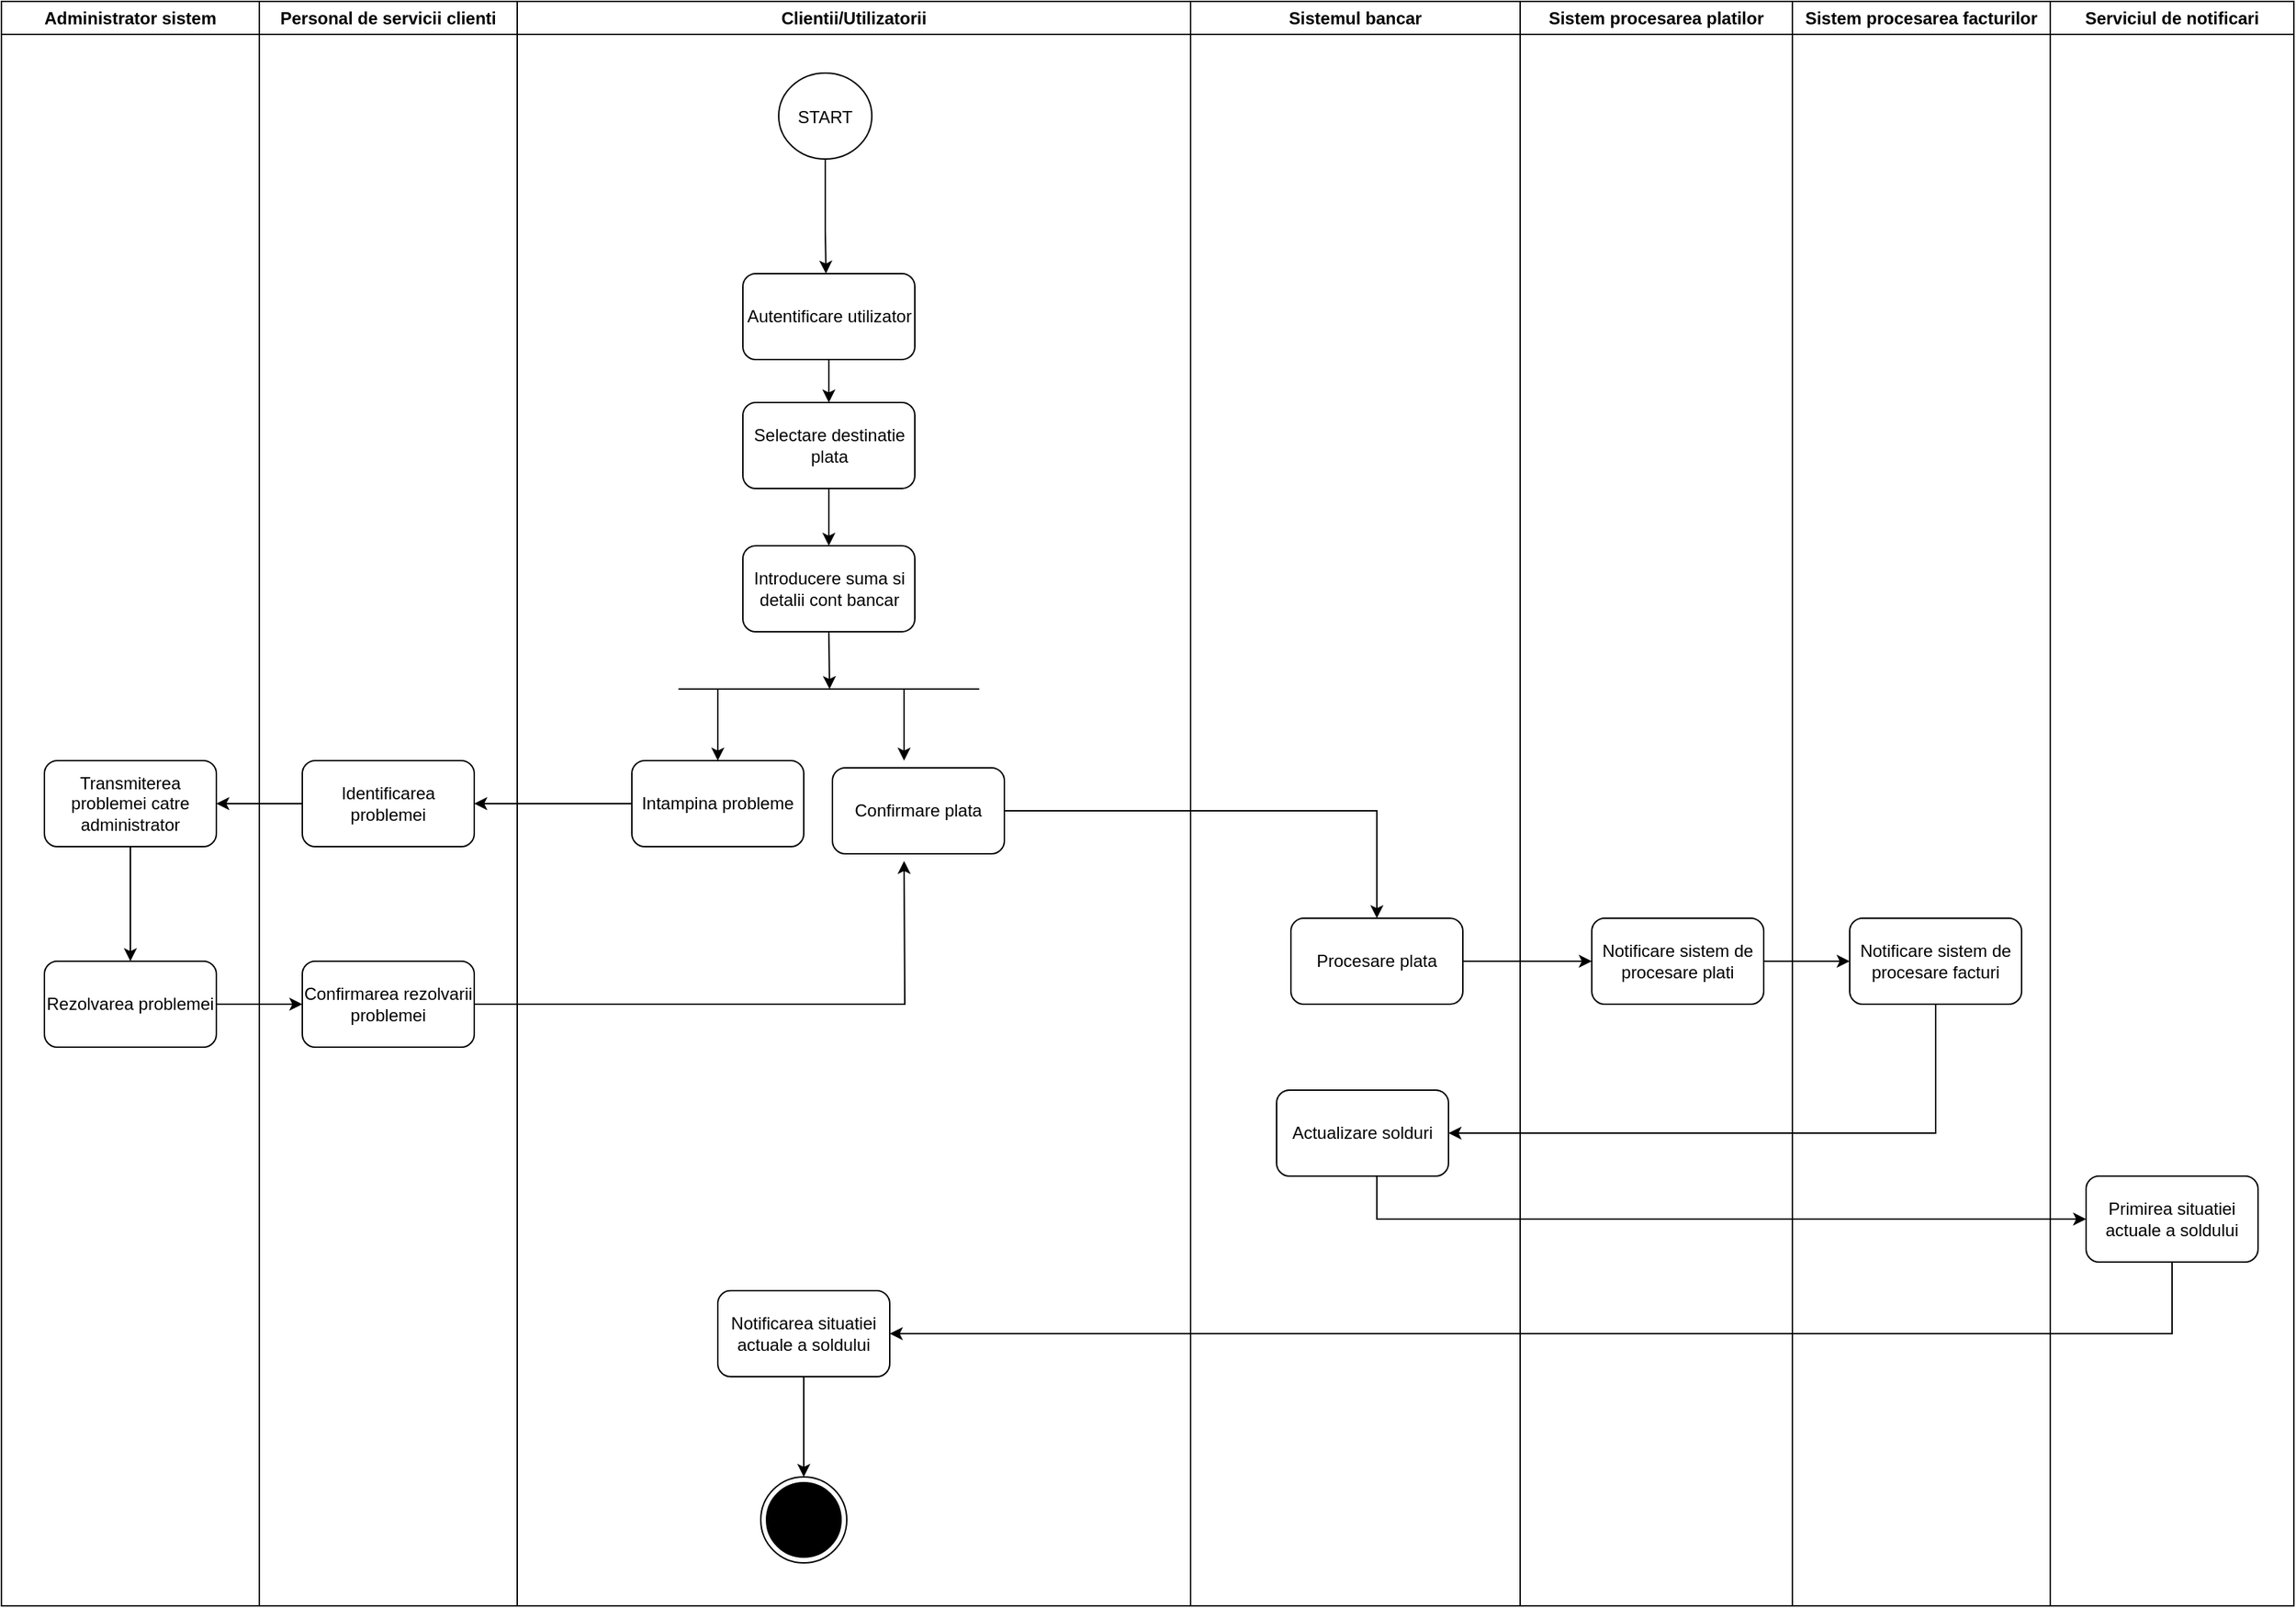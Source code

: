 <mxfile version="24.4.0" type="device">
  <diagram name="Page-1" id="GQXHtV__Kz42rYzoaJ_4">
    <mxGraphModel dx="2345" dy="614" grid="1" gridSize="10" guides="1" tooltips="1" connect="1" arrows="1" fold="1" page="1" pageScale="1" pageWidth="827" pageHeight="1169" math="0" shadow="0">
      <root>
        <mxCell id="0" />
        <mxCell id="1" parent="0" />
        <mxCell id="VEcLMsZylADz1bwRelsK-58" value="Sistemul bancar" style="swimlane;whiteSpace=wrap;html=1;" parent="1" vertex="1">
          <mxGeometry x="10" width="230" height="1120" as="geometry" />
        </mxCell>
        <mxCell id="VEcLMsZylADz1bwRelsK-94" value="Procesare plata" style="rounded=1;whiteSpace=wrap;html=1;" parent="VEcLMsZylADz1bwRelsK-58" vertex="1">
          <mxGeometry x="70" y="640" width="120" height="60" as="geometry" />
        </mxCell>
        <mxCell id="VEcLMsZylADz1bwRelsK-102" value="Actualizare solduri" style="rounded=1;whiteSpace=wrap;html=1;" parent="VEcLMsZylADz1bwRelsK-58" vertex="1">
          <mxGeometry x="60" y="760" width="120" height="60" as="geometry" />
        </mxCell>
        <mxCell id="VEcLMsZylADz1bwRelsK-59" value="Clientii/Utilizatorii" style="swimlane;whiteSpace=wrap;html=1;" parent="1" vertex="1">
          <mxGeometry x="-460" width="470" height="1120" as="geometry" />
        </mxCell>
        <mxCell id="VEcLMsZylADz1bwRelsK-83" value="" style="endArrow=classic;html=1;rounded=0;exitX=0.5;exitY=1;exitDx=0;exitDy=0;" parent="VEcLMsZylADz1bwRelsK-59" source="VEcLMsZylADz1bwRelsK-71" edge="1">
          <mxGeometry width="50" height="50" relative="1" as="geometry">
            <mxPoint x="45" y="620" as="sourcePoint" />
            <mxPoint x="218" y="480" as="targetPoint" />
          </mxGeometry>
        </mxCell>
        <mxCell id="VEcLMsZylADz1bwRelsK-87" value="" style="endArrow=classic;html=1;rounded=0;" parent="VEcLMsZylADz1bwRelsK-59" edge="1">
          <mxGeometry width="50" height="50" relative="1" as="geometry">
            <mxPoint x="270" y="480" as="sourcePoint" />
            <mxPoint x="270" y="530" as="targetPoint" />
          </mxGeometry>
        </mxCell>
        <mxCell id="VEcLMsZylADz1bwRelsK-88" value="Confirmare plata" style="rounded=1;whiteSpace=wrap;html=1;" parent="VEcLMsZylADz1bwRelsK-59" vertex="1">
          <mxGeometry x="220" y="535" width="120" height="60" as="geometry" />
        </mxCell>
        <mxCell id="VEcLMsZylADz1bwRelsK-92" value="" style="endArrow=classic;html=1;rounded=0;" parent="VEcLMsZylADz1bwRelsK-59" edge="1">
          <mxGeometry width="50" height="50" relative="1" as="geometry">
            <mxPoint x="140" y="480" as="sourcePoint" />
            <mxPoint x="140" y="530" as="targetPoint" />
          </mxGeometry>
        </mxCell>
        <mxCell id="p1BomepDAXwu22JXmfnB-8" value="" style="group" vertex="1" connectable="0" parent="VEcLMsZylADz1bwRelsK-59">
          <mxGeometry x="20" y="50" width="460" height="930" as="geometry" />
        </mxCell>
        <mxCell id="p1BomepDAXwu22JXmfnB-7" value="" style="group" vertex="1" connectable="0" parent="p1BomepDAXwu22JXmfnB-8">
          <mxGeometry width="460" height="830" as="geometry" />
        </mxCell>
        <mxCell id="p1BomepDAXwu22JXmfnB-6" value="" style="group" vertex="1" connectable="0" parent="p1BomepDAXwu22JXmfnB-7">
          <mxGeometry width="460" height="640" as="geometry" />
        </mxCell>
        <mxCell id="VEcLMsZylADz1bwRelsK-93" value="Intampina probleme" style="rounded=1;whiteSpace=wrap;html=1;" parent="p1BomepDAXwu22JXmfnB-6" vertex="1">
          <mxGeometry x="60" y="480" width="120" height="60" as="geometry" />
        </mxCell>
        <mxCell id="p1BomepDAXwu22JXmfnB-5" value="" style="group" vertex="1" connectable="0" parent="p1BomepDAXwu22JXmfnB-6">
          <mxGeometry x="27.5" width="230" height="470" as="geometry" />
        </mxCell>
        <mxCell id="VEcLMsZylADz1bwRelsK-71" value="Introducere suma si detalii cont bancar" style="rounded=1;whiteSpace=wrap;html=1;" parent="p1BomepDAXwu22JXmfnB-5" vertex="1">
          <mxGeometry x="110" y="330" width="120" height="60" as="geometry" />
        </mxCell>
        <mxCell id="p1BomepDAXwu22JXmfnB-4" value="" style="group" vertex="1" connectable="0" parent="p1BomepDAXwu22JXmfnB-5">
          <mxGeometry width="230" height="330" as="geometry" />
        </mxCell>
        <mxCell id="p1BomepDAXwu22JXmfnB-3" value="" style="group" vertex="1" connectable="0" parent="p1BomepDAXwu22JXmfnB-4">
          <mxGeometry x="110" width="120" height="200" as="geometry" />
        </mxCell>
        <mxCell id="p1BomepDAXwu22JXmfnB-2" value="" style="group" vertex="1" connectable="0" parent="p1BomepDAXwu22JXmfnB-3">
          <mxGeometry width="120" height="200" as="geometry" />
        </mxCell>
        <mxCell id="VEcLMsZylADz1bwRelsK-66" value="START" style="ellipse;" parent="p1BomepDAXwu22JXmfnB-2" vertex="1">
          <mxGeometry x="25" width="65" height="60" as="geometry" />
        </mxCell>
        <mxCell id="p1BomepDAXwu22JXmfnB-1" value="" style="group" vertex="1" connectable="0" parent="p1BomepDAXwu22JXmfnB-2">
          <mxGeometry y="140" width="120" height="60" as="geometry" />
        </mxCell>
        <mxCell id="VEcLMsZylADz1bwRelsK-67" value="Autentificare utilizator" style="rounded=1;whiteSpace=wrap;html=1;" parent="p1BomepDAXwu22JXmfnB-1" vertex="1">
          <mxGeometry width="120" height="60" as="geometry" />
        </mxCell>
        <mxCell id="VEcLMsZylADz1bwRelsK-68" value="" style="edgeStyle=orthogonalEdgeStyle;rounded=0;orthogonalLoop=1;jettySize=auto;html=1;" parent="p1BomepDAXwu22JXmfnB-2" source="VEcLMsZylADz1bwRelsK-66" target="VEcLMsZylADz1bwRelsK-67" edge="1">
          <mxGeometry relative="1" as="geometry">
            <Array as="points">
              <mxPoint x="58" y="110" />
              <mxPoint x="58" y="110" />
            </Array>
          </mxGeometry>
        </mxCell>
        <mxCell id="VEcLMsZylADz1bwRelsK-69" value="Selectare destinatie plata" style="rounded=1;whiteSpace=wrap;html=1;" parent="p1BomepDAXwu22JXmfnB-4" vertex="1">
          <mxGeometry x="110" y="230" width="120" height="60" as="geometry" />
        </mxCell>
        <mxCell id="VEcLMsZylADz1bwRelsK-70" value="" style="edgeStyle=orthogonalEdgeStyle;rounded=0;orthogonalLoop=1;jettySize=auto;html=1;" parent="p1BomepDAXwu22JXmfnB-4" source="VEcLMsZylADz1bwRelsK-67" target="VEcLMsZylADz1bwRelsK-69" edge="1">
          <mxGeometry relative="1" as="geometry" />
        </mxCell>
        <mxCell id="VEcLMsZylADz1bwRelsK-72" value="" style="edgeStyle=orthogonalEdgeStyle;rounded=0;orthogonalLoop=1;jettySize=auto;html=1;" parent="p1BomepDAXwu22JXmfnB-5" source="VEcLMsZylADz1bwRelsK-69" target="VEcLMsZylADz1bwRelsK-71" edge="1">
          <mxGeometry relative="1" as="geometry" />
        </mxCell>
        <mxCell id="VEcLMsZylADz1bwRelsK-86" value="" style="endArrow=none;html=1;rounded=0;" parent="p1BomepDAXwu22JXmfnB-5" edge="1">
          <mxGeometry width="50" height="50" relative="1" as="geometry">
            <mxPoint x="65" y="430" as="sourcePoint" />
            <mxPoint x="275" y="430" as="targetPoint" />
          </mxGeometry>
        </mxCell>
        <mxCell id="VEcLMsZylADz1bwRelsK-118" value="Notificarea situatiei actuale a soldului" style="rounded=1;whiteSpace=wrap;html=1;" parent="p1BomepDAXwu22JXmfnB-8" vertex="1">
          <mxGeometry x="120" y="850" width="120" height="60" as="geometry" />
        </mxCell>
        <mxCell id="VEcLMsZylADz1bwRelsK-121" value="" style="ellipse;html=1;shape=endState;fillColor=strokeColor;" parent="VEcLMsZylADz1bwRelsK-59" vertex="1">
          <mxGeometry x="170" y="1030" width="60" height="60" as="geometry" />
        </mxCell>
        <mxCell id="VEcLMsZylADz1bwRelsK-123" value="" style="edgeStyle=orthogonalEdgeStyle;rounded=0;orthogonalLoop=1;jettySize=auto;html=1;" parent="VEcLMsZylADz1bwRelsK-59" source="VEcLMsZylADz1bwRelsK-118" target="VEcLMsZylADz1bwRelsK-121" edge="1">
          <mxGeometry relative="1" as="geometry">
            <Array as="points">
              <mxPoint x="200.5" y="915" />
              <mxPoint x="200.5" y="915" />
            </Array>
          </mxGeometry>
        </mxCell>
        <mxCell id="VEcLMsZylADz1bwRelsK-63" value="Sistem procesarea platilor" style="swimlane;whiteSpace=wrap;html=1;" parent="1" vertex="1">
          <mxGeometry x="240" width="190" height="1120" as="geometry" />
        </mxCell>
        <mxCell id="VEcLMsZylADz1bwRelsK-98" value="Notificare sistem de procesare plati" style="rounded=1;whiteSpace=wrap;html=1;" parent="VEcLMsZylADz1bwRelsK-63" vertex="1">
          <mxGeometry x="50" y="640" width="120" height="60" as="geometry" />
        </mxCell>
        <mxCell id="VEcLMsZylADz1bwRelsK-62" value="Personal de servicii clienti" style="swimlane;whiteSpace=wrap;html=1;" parent="1" vertex="1">
          <mxGeometry x="-640" width="180" height="1120" as="geometry" />
        </mxCell>
        <mxCell id="p1BomepDAXwu22JXmfnB-11" value="Identificarea problemei" style="rounded=1;whiteSpace=wrap;html=1;" vertex="1" parent="VEcLMsZylADz1bwRelsK-62">
          <mxGeometry x="30" y="530" width="120" height="60" as="geometry" />
        </mxCell>
        <mxCell id="p1BomepDAXwu22JXmfnB-19" value="Confirmarea rezolvarii problemei" style="rounded=1;whiteSpace=wrap;html=1;" vertex="1" parent="VEcLMsZylADz1bwRelsK-62">
          <mxGeometry x="30" y="670" width="120" height="60" as="geometry" />
        </mxCell>
        <mxCell id="VEcLMsZylADz1bwRelsK-65" value="Serviciul de notificari" style="swimlane;whiteSpace=wrap;html=1;" parent="1" vertex="1">
          <mxGeometry x="610" width="170" height="1120" as="geometry" />
        </mxCell>
        <mxCell id="VEcLMsZylADz1bwRelsK-116" value="Primirea situatiei actuale a soldului" style="rounded=1;whiteSpace=wrap;html=1;" parent="VEcLMsZylADz1bwRelsK-65" vertex="1">
          <mxGeometry x="25" y="820" width="120" height="60" as="geometry" />
        </mxCell>
        <mxCell id="VEcLMsZylADz1bwRelsK-82" value="Administrator sistem" style="swimlane;whiteSpace=wrap;html=1;" parent="1" vertex="1">
          <mxGeometry x="-820" width="180" height="1120" as="geometry" />
        </mxCell>
        <mxCell id="p1BomepDAXwu22JXmfnB-17" value="Rezolvarea problemei" style="rounded=1;whiteSpace=wrap;html=1;" vertex="1" parent="VEcLMsZylADz1bwRelsK-82">
          <mxGeometry x="30" y="670" width="120" height="60" as="geometry" />
        </mxCell>
        <mxCell id="p1BomepDAXwu22JXmfnB-15" value="Transmiterea problemei catre administrator" style="rounded=1;whiteSpace=wrap;html=1;" vertex="1" parent="VEcLMsZylADz1bwRelsK-82">
          <mxGeometry x="30" y="530" width="120" height="60" as="geometry" />
        </mxCell>
        <mxCell id="p1BomepDAXwu22JXmfnB-18" value="" style="edgeStyle=orthogonalEdgeStyle;rounded=0;orthogonalLoop=1;jettySize=auto;html=1;" edge="1" parent="VEcLMsZylADz1bwRelsK-82" source="p1BomepDAXwu22JXmfnB-15" target="p1BomepDAXwu22JXmfnB-17">
          <mxGeometry relative="1" as="geometry" />
        </mxCell>
        <mxCell id="VEcLMsZylADz1bwRelsK-95" value="" style="edgeStyle=orthogonalEdgeStyle;rounded=0;orthogonalLoop=1;jettySize=auto;html=1;" parent="1" source="VEcLMsZylADz1bwRelsK-88" target="VEcLMsZylADz1bwRelsK-94" edge="1">
          <mxGeometry relative="1" as="geometry" />
        </mxCell>
        <mxCell id="VEcLMsZylADz1bwRelsK-64" value="Sistem procesarea facturilor" style="swimlane;whiteSpace=wrap;html=1;" parent="1" vertex="1">
          <mxGeometry x="430" width="180" height="1120" as="geometry" />
        </mxCell>
        <mxCell id="VEcLMsZylADz1bwRelsK-100" value="Notificare sistem de procesare facturi" style="rounded=1;whiteSpace=wrap;html=1;" parent="VEcLMsZylADz1bwRelsK-64" vertex="1">
          <mxGeometry x="40" y="640" width="120" height="60" as="geometry" />
        </mxCell>
        <mxCell id="VEcLMsZylADz1bwRelsK-99" value="" style="edgeStyle=orthogonalEdgeStyle;rounded=0;orthogonalLoop=1;jettySize=auto;html=1;" parent="1" source="VEcLMsZylADz1bwRelsK-94" target="VEcLMsZylADz1bwRelsK-98" edge="1">
          <mxGeometry relative="1" as="geometry" />
        </mxCell>
        <mxCell id="VEcLMsZylADz1bwRelsK-101" value="" style="edgeStyle=orthogonalEdgeStyle;rounded=0;orthogonalLoop=1;jettySize=auto;html=1;" parent="1" source="VEcLMsZylADz1bwRelsK-98" target="VEcLMsZylADz1bwRelsK-100" edge="1">
          <mxGeometry relative="1" as="geometry" />
        </mxCell>
        <mxCell id="VEcLMsZylADz1bwRelsK-103" value="" style="edgeStyle=orthogonalEdgeStyle;rounded=0;orthogonalLoop=1;jettySize=auto;html=1;" parent="1" source="VEcLMsZylADz1bwRelsK-100" target="VEcLMsZylADz1bwRelsK-102" edge="1">
          <mxGeometry relative="1" as="geometry">
            <Array as="points">
              <mxPoint x="530" y="790" />
            </Array>
          </mxGeometry>
        </mxCell>
        <mxCell id="VEcLMsZylADz1bwRelsK-117" value="" style="edgeStyle=orthogonalEdgeStyle;rounded=0;orthogonalLoop=1;jettySize=auto;html=1;" parent="1" source="VEcLMsZylADz1bwRelsK-102" target="VEcLMsZylADz1bwRelsK-116" edge="1">
          <mxGeometry relative="1" as="geometry">
            <Array as="points">
              <mxPoint x="140" y="850" />
            </Array>
          </mxGeometry>
        </mxCell>
        <mxCell id="VEcLMsZylADz1bwRelsK-119" value="" style="edgeStyle=orthogonalEdgeStyle;rounded=0;orthogonalLoop=1;jettySize=auto;html=1;" parent="1" source="VEcLMsZylADz1bwRelsK-116" target="VEcLMsZylADz1bwRelsK-118" edge="1">
          <mxGeometry relative="1" as="geometry">
            <Array as="points">
              <mxPoint x="695" y="930" />
              <mxPoint x="-260" y="930" />
            </Array>
          </mxGeometry>
        </mxCell>
        <mxCell id="p1BomepDAXwu22JXmfnB-12" value="" style="edgeStyle=orthogonalEdgeStyle;rounded=0;orthogonalLoop=1;jettySize=auto;html=1;" edge="1" parent="1" source="VEcLMsZylADz1bwRelsK-93" target="p1BomepDAXwu22JXmfnB-11">
          <mxGeometry relative="1" as="geometry" />
        </mxCell>
        <mxCell id="p1BomepDAXwu22JXmfnB-16" value="" style="edgeStyle=orthogonalEdgeStyle;rounded=0;orthogonalLoop=1;jettySize=auto;html=1;" edge="1" parent="1" source="p1BomepDAXwu22JXmfnB-11" target="p1BomepDAXwu22JXmfnB-15">
          <mxGeometry relative="1" as="geometry" />
        </mxCell>
        <mxCell id="p1BomepDAXwu22JXmfnB-20" value="" style="edgeStyle=orthogonalEdgeStyle;rounded=0;orthogonalLoop=1;jettySize=auto;html=1;" edge="1" parent="1" source="p1BomepDAXwu22JXmfnB-17" target="p1BomepDAXwu22JXmfnB-19">
          <mxGeometry relative="1" as="geometry" />
        </mxCell>
        <mxCell id="p1BomepDAXwu22JXmfnB-23" value="" style="edgeStyle=orthogonalEdgeStyle;rounded=0;orthogonalLoop=1;jettySize=auto;html=1;" edge="1" parent="1" source="p1BomepDAXwu22JXmfnB-19">
          <mxGeometry relative="1" as="geometry">
            <mxPoint x="-190" y="600" as="targetPoint" />
          </mxGeometry>
        </mxCell>
      </root>
    </mxGraphModel>
  </diagram>
</mxfile>
